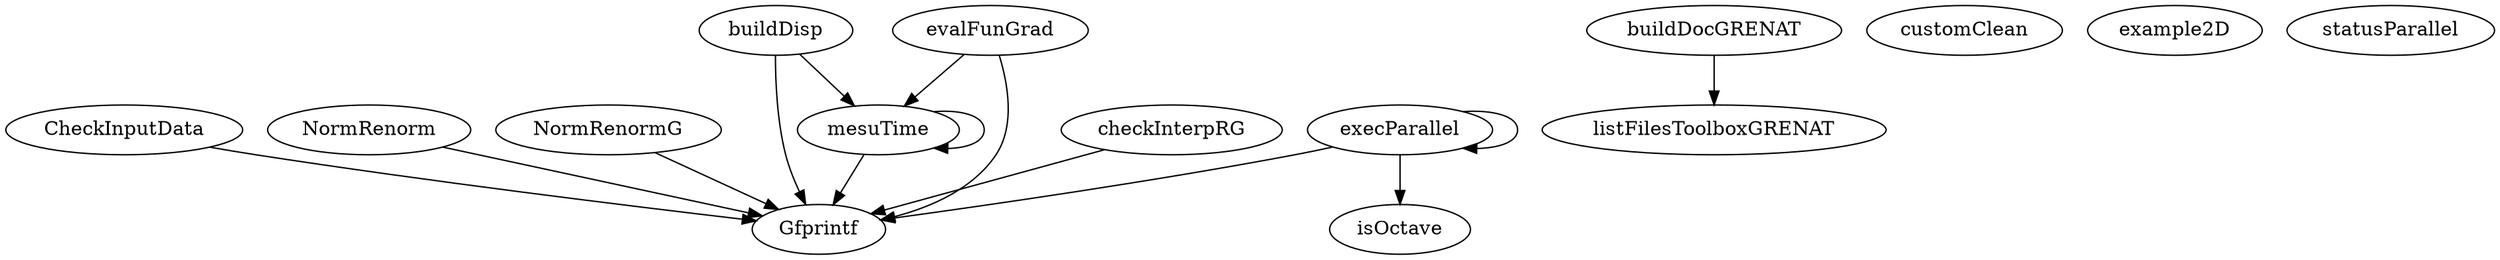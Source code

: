 /* Created by mdot for Matlab */
digraph m2html {
  CheckInputData -> Gfprintf;
  NormRenorm -> Gfprintf;
  NormRenormG -> Gfprintf;
  buildDisp -> Gfprintf;
  buildDisp -> mesuTime;
  buildDocGRENAT -> listFilesToolboxGRENAT;
  checkInterpRG -> Gfprintf;
  evalFunGrad -> Gfprintf;
  evalFunGrad -> mesuTime;
  execParallel -> Gfprintf;
  execParallel -> execParallel;
  execParallel -> isOctave;
  mesuTime -> Gfprintf;
  mesuTime -> mesuTime;

  CheckInputData [URL="CheckInputData.html"];
  Gfprintf [URL="Gfprintf.html"];
  NormRenorm [URL="NormRenorm.html"];
  NormRenormG [URL="NormRenormG.html"];
  buildDisp [URL="buildDisp.html"];
  buildDocGRENAT [URL="buildDocGRENAT.html"];
  checkInterpRG [URL="checkInterpRG.html"];
  customClean [URL="customClean.html"];
  evalFunGrad [URL="evalFunGrad.html"];
  example2D [URL="example2D.html"];
  execParallel [URL="execParallel.html"];
  isOctave [URL="isOctave.html"];
  listFilesToolboxGRENAT [URL="listFilesToolboxGRENAT.html"];
  mesuTime [URL="mesuTime.html"];
  statusParallel [URL="statusParallel.html"];
}
